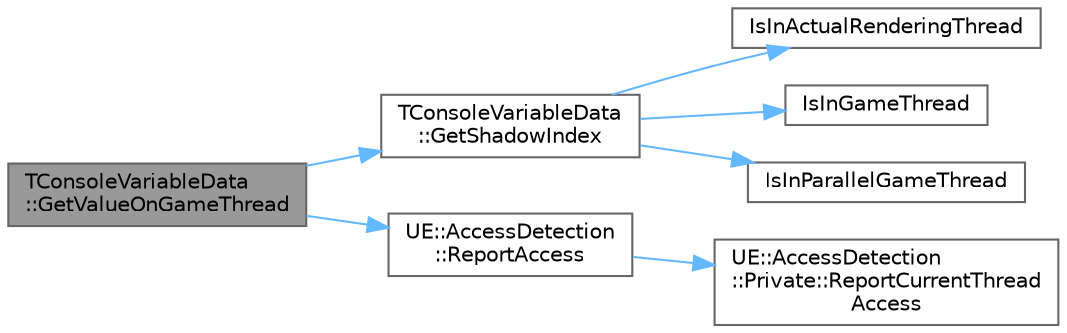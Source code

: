 digraph "TConsoleVariableData::GetValueOnGameThread"
{
 // INTERACTIVE_SVG=YES
 // LATEX_PDF_SIZE
  bgcolor="transparent";
  edge [fontname=Helvetica,fontsize=10,labelfontname=Helvetica,labelfontsize=10];
  node [fontname=Helvetica,fontsize=10,shape=box,height=0.2,width=0.4];
  rankdir="LR";
  Node1 [id="Node000001",label="TConsoleVariableData\l::GetValueOnGameThread",height=0.2,width=0.4,color="gray40", fillcolor="grey60", style="filled", fontcolor="black",tooltip=" "];
  Node1 -> Node2 [id="edge1_Node000001_Node000002",color="steelblue1",style="solid",tooltip=" "];
  Node2 [id="Node000002",label="TConsoleVariableData\l::GetShadowIndex",height=0.2,width=0.4,color="grey40", fillcolor="white", style="filled",URL="$dd/dbd/classTConsoleVariableData.html#ae1858aae0fd774a10d85090334b929d2",tooltip=" "];
  Node2 -> Node3 [id="edge2_Node000002_Node000003",color="steelblue1",style="solid",tooltip=" "];
  Node3 [id="Node000003",label="IsInActualRenderingThread",height=0.2,width=0.4,color="grey40", fillcolor="white", style="filled",URL="$d5/d8c/CoreGlobals_8h.html#aa07c104b2e43382ace98cf1e5bd32038",tooltip=" "];
  Node2 -> Node4 [id="edge3_Node000002_Node000004",color="steelblue1",style="solid",tooltip=" "];
  Node4 [id="Node000004",label="IsInGameThread",height=0.2,width=0.4,color="grey40", fillcolor="white", style="filled",URL="$d5/d8c/CoreGlobals_8h.html#aef9b701034d58fd883a90af440707365",tooltip=" "];
  Node2 -> Node5 [id="edge4_Node000002_Node000005",color="steelblue1",style="solid",tooltip=" "];
  Node5 [id="Node000005",label="IsInParallelGameThread",height=0.2,width=0.4,color="grey40", fillcolor="white", style="filled",URL="$d5/d8c/CoreGlobals_8h.html#a3335a6db44eed4b8e2438cb4bec46733",tooltip=" "];
  Node1 -> Node6 [id="edge5_Node000001_Node000006",color="steelblue1",style="solid",tooltip=" "];
  Node6 [id="Node000006",label="UE::AccessDetection\l::ReportAccess",height=0.2,width=0.4,color="grey40", fillcolor="white", style="filled",URL="$d3/d16/namespaceUE_1_1AccessDetection.html#af2d5ecdb3752947b05678904a9477674",tooltip=" "];
  Node6 -> Node7 [id="edge6_Node000006_Node000007",color="steelblue1",style="solid",tooltip=" "];
  Node7 [id="Node000007",label="UE::AccessDetection\l::Private::ReportCurrentThread\lAccess",height=0.2,width=0.4,color="grey40", fillcolor="white", style="filled",URL="$d6/d76/namespaceUE_1_1AccessDetection_1_1Private.html#a97d9b2edf64824c66dca875a9b464d77",tooltip=" "];
}
